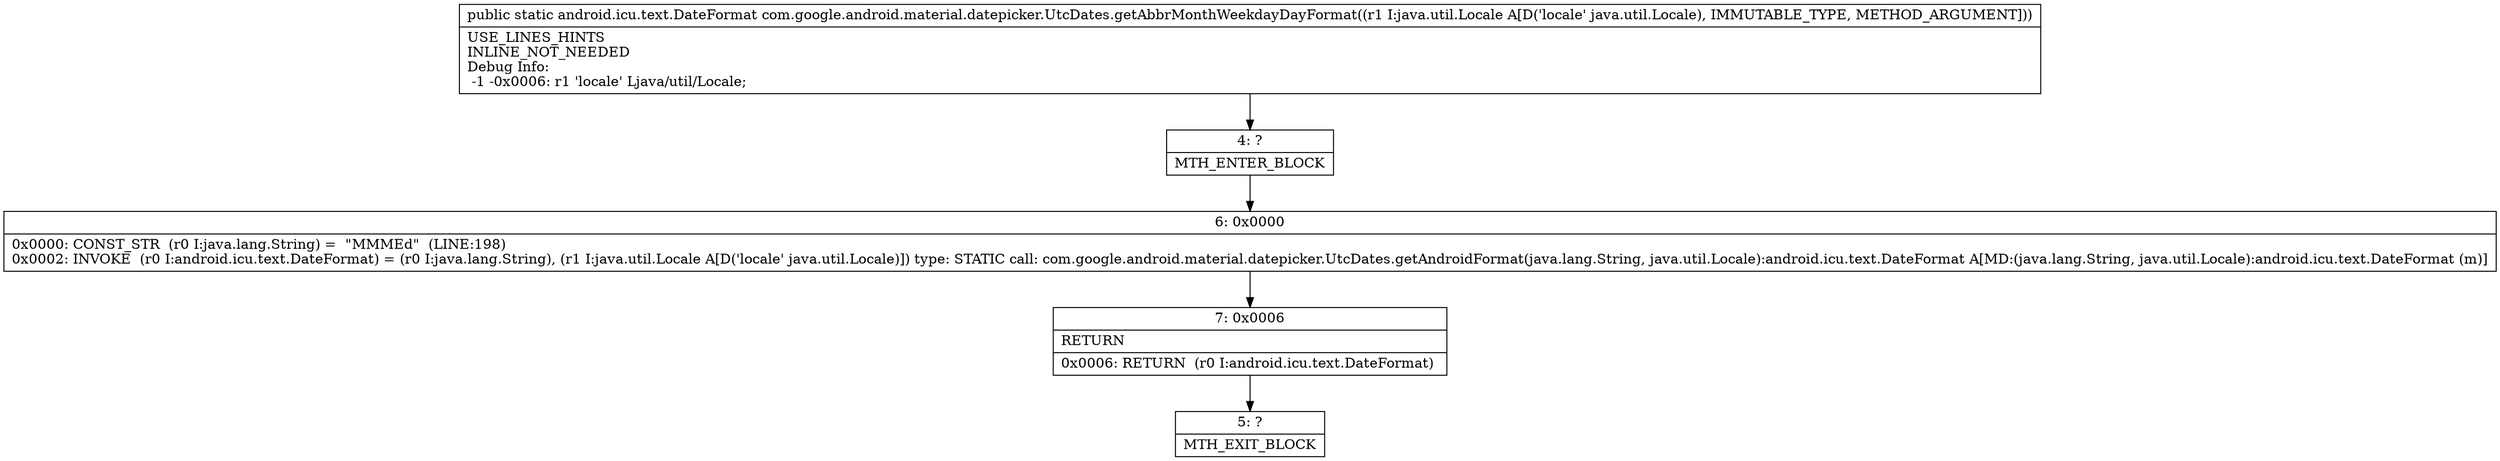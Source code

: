 digraph "CFG forcom.google.android.material.datepicker.UtcDates.getAbbrMonthWeekdayDayFormat(Ljava\/util\/Locale;)Landroid\/icu\/text\/DateFormat;" {
Node_4 [shape=record,label="{4\:\ ?|MTH_ENTER_BLOCK\l}"];
Node_6 [shape=record,label="{6\:\ 0x0000|0x0000: CONST_STR  (r0 I:java.lang.String) =  \"MMMEd\"  (LINE:198)\l0x0002: INVOKE  (r0 I:android.icu.text.DateFormat) = (r0 I:java.lang.String), (r1 I:java.util.Locale A[D('locale' java.util.Locale)]) type: STATIC call: com.google.android.material.datepicker.UtcDates.getAndroidFormat(java.lang.String, java.util.Locale):android.icu.text.DateFormat A[MD:(java.lang.String, java.util.Locale):android.icu.text.DateFormat (m)]\l}"];
Node_7 [shape=record,label="{7\:\ 0x0006|RETURN\l|0x0006: RETURN  (r0 I:android.icu.text.DateFormat) \l}"];
Node_5 [shape=record,label="{5\:\ ?|MTH_EXIT_BLOCK\l}"];
MethodNode[shape=record,label="{public static android.icu.text.DateFormat com.google.android.material.datepicker.UtcDates.getAbbrMonthWeekdayDayFormat((r1 I:java.util.Locale A[D('locale' java.util.Locale), IMMUTABLE_TYPE, METHOD_ARGUMENT]))  | USE_LINES_HINTS\lINLINE_NOT_NEEDED\lDebug Info:\l  \-1 \-0x0006: r1 'locale' Ljava\/util\/Locale;\l}"];
MethodNode -> Node_4;Node_4 -> Node_6;
Node_6 -> Node_7;
Node_7 -> Node_5;
}

